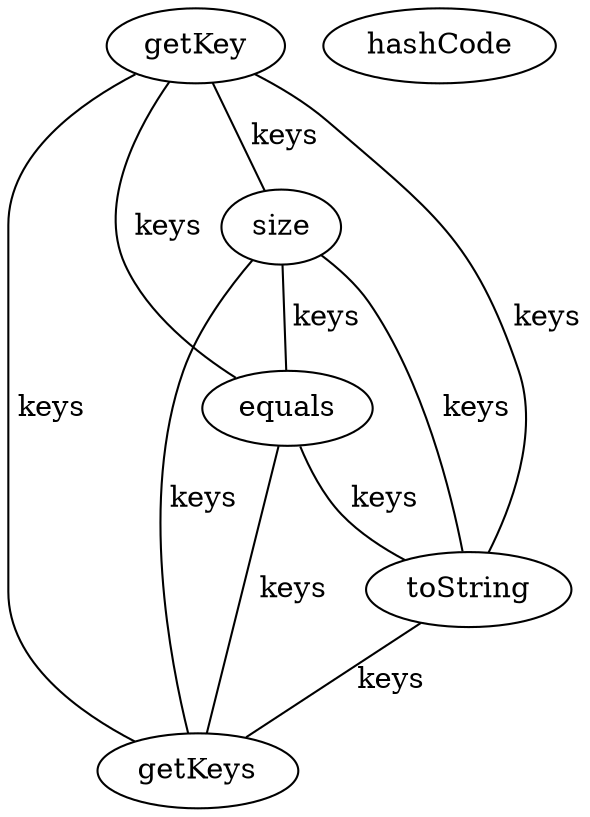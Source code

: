 digraph G {
getKey;
size;
hashCode;
equals;
toString;
getKeys;
getKey -> size [label=" keys", dir=none];
getKey -> equals [label=" keys", dir=none];
getKey -> toString [label=" keys", dir=none];
getKey -> getKeys [label=" keys", dir=none];
size -> equals [label=" keys", dir=none];
size -> toString [label=" keys", dir=none];
size -> getKeys [label=" keys", dir=none];
equals -> toString [label=" keys", dir=none];
equals -> getKeys [label=" keys", dir=none];
toString -> getKeys [label=" keys", dir=none];
}